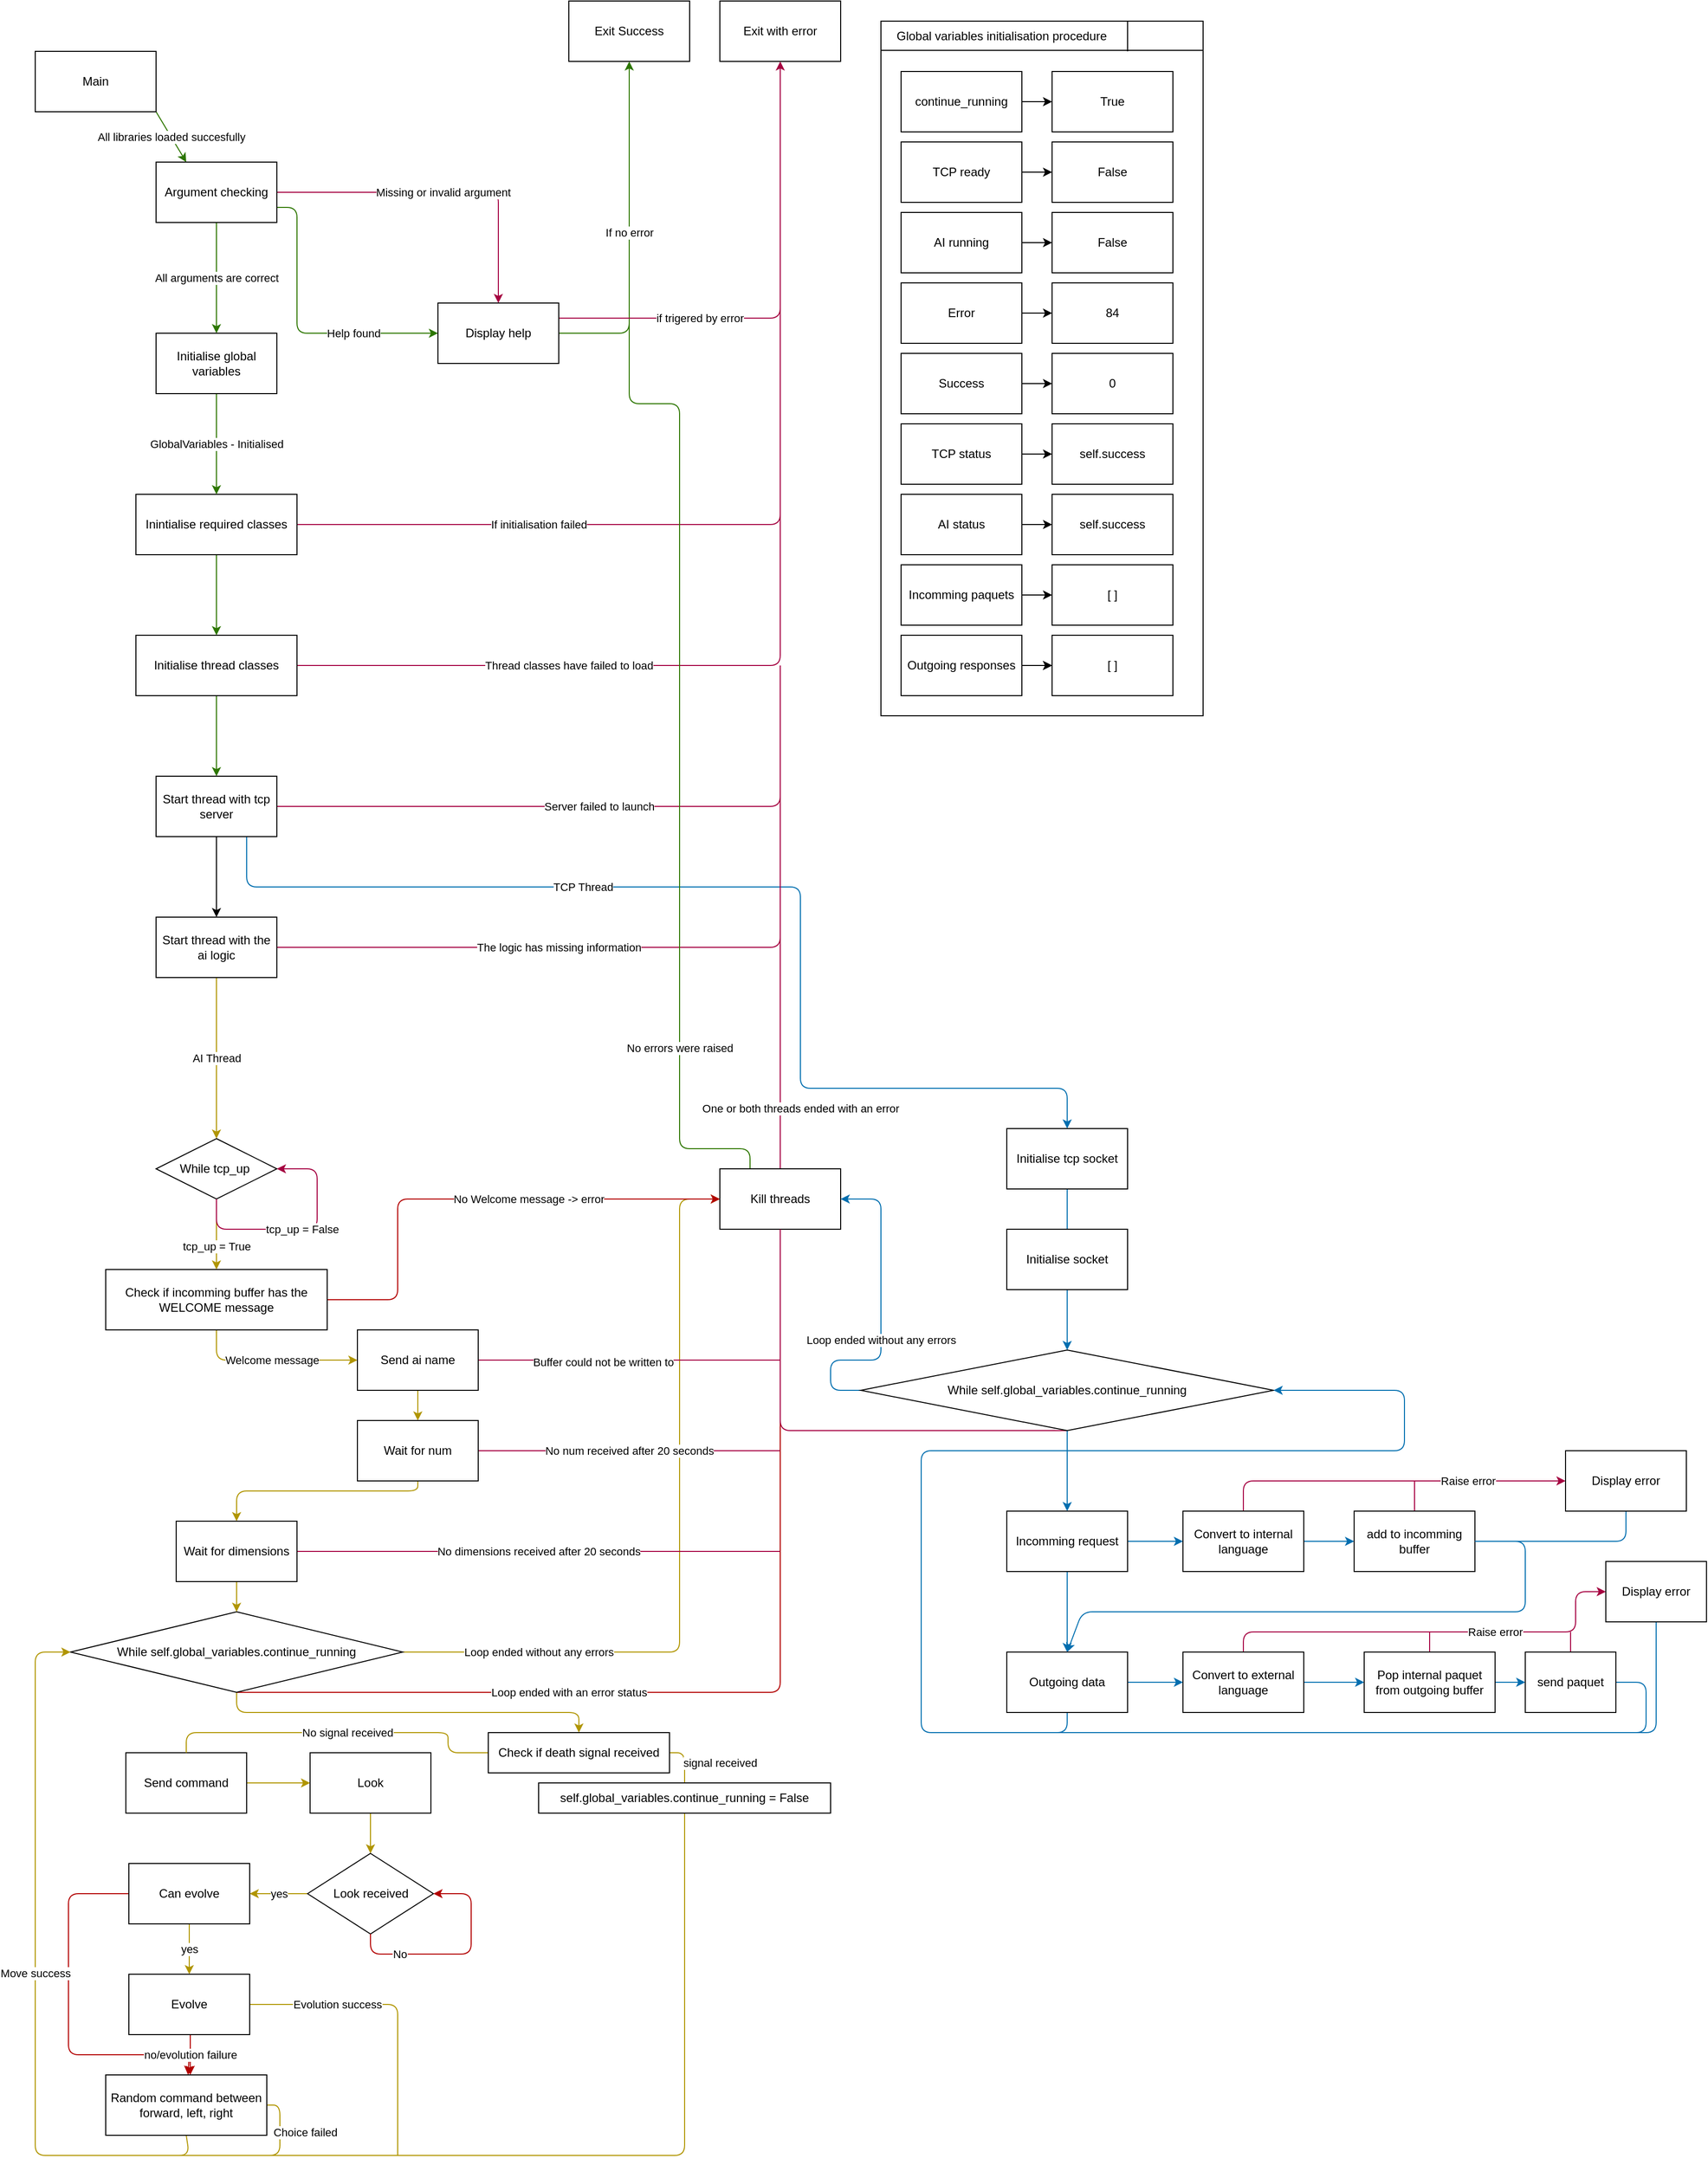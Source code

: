 <mxfile>
    <diagram id="wAU1tIh8uehZKKN8XulE" name="Page-1">
        <mxGraphModel dx="1060" dy="773" grid="1" gridSize="10" guides="1" tooltips="1" connect="1" arrows="1" fold="1" page="1" pageScale="1" pageWidth="850" pageHeight="1100" background="#FFFFFF" math="0" shadow="0">
            <root>
                <mxCell id="0"/>
                <mxCell id="1" parent="0"/>
                <mxCell id="429" value="All libraries loaded succesfully" style="edgeStyle=none;html=1;exitX=1;exitY=1;exitDx=0;exitDy=0;entryX=0.25;entryY=0;entryDx=0;entryDy=0;fillColor=#60a917;strokeColor=#2D7600;" parent="1" source="423" target="424" edge="1">
                    <mxGeometry relative="1" as="geometry"/>
                </mxCell>
                <mxCell id="423" value="Main" style="whiteSpace=wrap;html=1;" parent="1" vertex="1">
                    <mxGeometry x="40" y="90" width="120" height="60" as="geometry"/>
                </mxCell>
                <mxCell id="427" value="Missing or invalid argument" style="edgeStyle=none;html=1;entryX=0.5;entryY=0;entryDx=0;entryDy=0;fillColor=#d80073;strokeColor=#A50040;" parent="1" source="424" target="434" edge="1">
                    <mxGeometry relative="1" as="geometry">
                        <Array as="points">
                            <mxPoint x="500" y="230"/>
                        </Array>
                    </mxGeometry>
                </mxCell>
                <mxCell id="430" value="Help found" style="edgeStyle=none;html=1;exitX=1;exitY=0.75;exitDx=0;exitDy=0;entryX=0;entryY=0.5;entryDx=0;entryDy=0;fillColor=#60a917;strokeColor=#2D7600;" parent="1" source="424" target="434" edge="1">
                    <mxGeometry x="0.407" relative="1" as="geometry">
                        <mxPoint x="320" y="280" as="targetPoint"/>
                        <Array as="points">
                            <mxPoint x="300" y="245"/>
                            <mxPoint x="300" y="370"/>
                        </Array>
                        <mxPoint as="offset"/>
                    </mxGeometry>
                </mxCell>
                <mxCell id="440" value="All arguments are correct" style="edgeStyle=none;html=1;fillColor=#60a917;strokeColor=#2D7600;entryX=0.5;entryY=0;entryDx=0;entryDy=0;" parent="1" source="424" target="468" edge="1">
                    <mxGeometry relative="1" as="geometry">
                        <mxPoint x="220" y="440" as="targetPoint"/>
                    </mxGeometry>
                </mxCell>
                <mxCell id="424" value="Argument checking" style="whiteSpace=wrap;html=1;" parent="1" vertex="1">
                    <mxGeometry x="160" y="200" width="120" height="60" as="geometry"/>
                </mxCell>
                <mxCell id="425" value="Exit with error" style="whiteSpace=wrap;html=1;" parent="1" vertex="1">
                    <mxGeometry x="720" y="40" width="120" height="60" as="geometry"/>
                </mxCell>
                <mxCell id="426" value="Exit Success" style="whiteSpace=wrap;html=1;" parent="1" vertex="1">
                    <mxGeometry x="570" y="40" width="120" height="60" as="geometry"/>
                </mxCell>
                <mxCell id="435" value="If no error" style="edgeStyle=none;html=1;entryX=0.5;entryY=1;entryDx=0;entryDy=0;fillColor=#60a917;strokeColor=#2D7600;" parent="1" source="434" target="426" edge="1">
                    <mxGeometry relative="1" as="geometry">
                        <Array as="points">
                            <mxPoint x="630" y="370"/>
                        </Array>
                    </mxGeometry>
                </mxCell>
                <mxCell id="436" value="if trigered by error" style="edgeStyle=none;html=1;exitX=1;exitY=0.25;exitDx=0;exitDy=0;entryX=0.5;entryY=1;entryDx=0;entryDy=0;fillColor=#d80073;strokeColor=#A50040;" parent="1" source="434" target="425" edge="1">
                    <mxGeometry x="-0.41" relative="1" as="geometry">
                        <Array as="points">
                            <mxPoint x="780" y="355"/>
                        </Array>
                        <mxPoint as="offset"/>
                    </mxGeometry>
                </mxCell>
                <mxCell id="434" value="Display help" style="whiteSpace=wrap;html=1;" parent="1" vertex="1">
                    <mxGeometry x="440" y="340" width="120" height="60" as="geometry"/>
                </mxCell>
                <mxCell id="441" value="If initialisation failed" style="edgeStyle=none;html=1;exitX=1;exitY=0.5;exitDx=0;exitDy=0;fillColor=#d80073;strokeColor=#A50040;endArrow=none;endFill=0;" parent="1" source="439" edge="1">
                    <mxGeometry x="-0.324" relative="1" as="geometry">
                        <mxPoint x="780" y="330" as="targetPoint"/>
                        <Array as="points">
                            <mxPoint x="780" y="560"/>
                        </Array>
                        <mxPoint as="offset"/>
                    </mxGeometry>
                </mxCell>
                <mxCell id="445" value="" style="edgeStyle=none;html=1;endArrow=classic;endFill=1;fillColor=#60a917;strokeColor=#2D7600;" parent="1" source="439" target="444" edge="1">
                    <mxGeometry relative="1" as="geometry"/>
                </mxCell>
                <mxCell id="439" value="Inintialise required classes" style="whiteSpace=wrap;html=1;" parent="1" vertex="1">
                    <mxGeometry x="140" y="530" width="160" height="60" as="geometry"/>
                </mxCell>
                <mxCell id="447" value="" style="edgeStyle=none;html=1;endArrow=classic;endFill=1;fillColor=#60a917;strokeColor=#2D7600;" parent="1" source="444" target="446" edge="1">
                    <mxGeometry relative="1" as="geometry"/>
                </mxCell>
                <mxCell id="451" value="Thread classes have failed to load" style="edgeStyle=none;html=1;exitX=1;exitY=0.5;exitDx=0;exitDy=0;endArrow=none;endFill=0;fillColor=#d80073;strokeColor=#A50040;" parent="1" source="444" edge="1">
                    <mxGeometry x="-0.169" relative="1" as="geometry">
                        <mxPoint x="780" y="530" as="targetPoint"/>
                        <Array as="points">
                            <mxPoint x="780" y="700"/>
                        </Array>
                        <mxPoint as="offset"/>
                    </mxGeometry>
                </mxCell>
                <mxCell id="444" value="Initialise thread classes" style="whiteSpace=wrap;html=1;" parent="1" vertex="1">
                    <mxGeometry x="140" y="670" width="160" height="60" as="geometry"/>
                </mxCell>
                <mxCell id="453" value="Server failed to launch" style="edgeStyle=none;html=1;exitX=1;exitY=0.5;exitDx=0;exitDy=0;endArrow=none;endFill=0;fillColor=#d80073;strokeColor=#A50040;" parent="1" source="446" edge="1">
                    <mxGeometry relative="1" as="geometry">
                        <mxPoint x="780" y="700" as="targetPoint"/>
                        <Array as="points">
                            <mxPoint x="780" y="840"/>
                        </Array>
                    </mxGeometry>
                </mxCell>
                <mxCell id="459" value="TCP Thread" style="edgeStyle=none;html=1;exitX=0.75;exitY=1;exitDx=0;exitDy=0;endArrow=classic;endFill=1;fillColor=#1ba1e2;strokeColor=#006EAF;" parent="1" source="446" target="461" edge="1">
                    <mxGeometry x="-0.306" relative="1" as="geometry">
                        <mxPoint x="440" y="1160" as="targetPoint"/>
                        <Array as="points">
                            <mxPoint x="250" y="920"/>
                            <mxPoint x="440" y="920"/>
                            <mxPoint x="800" y="920"/>
                            <mxPoint x="800" y="1120"/>
                            <mxPoint x="1065" y="1120"/>
                        </Array>
                        <mxPoint as="offset"/>
                    </mxGeometry>
                </mxCell>
                <mxCell id="462" style="edgeStyle=none;html=1;exitX=0.5;exitY=1;exitDx=0;exitDy=0;entryX=0.5;entryY=0;entryDx=0;entryDy=0;strokeColor=#000000;endArrow=classic;endFill=1;fontColor=#000000;labelBackgroundColor=#050505;" parent="1" source="446" target="449" edge="1">
                    <mxGeometry relative="1" as="geometry"/>
                </mxCell>
                <mxCell id="446" value="Start thread with tcp server" style="whiteSpace=wrap;html=1;" parent="1" vertex="1">
                    <mxGeometry x="160" y="810" width="120" height="60" as="geometry"/>
                </mxCell>
                <mxCell id="455" value="The logic has missing information" style="edgeStyle=none;html=1;exitX=1;exitY=0.5;exitDx=0;exitDy=0;endArrow=none;endFill=0;fillColor=#d80073;strokeColor=#A50040;" parent="1" source="449" edge="1">
                    <mxGeometry x="-0.139" relative="1" as="geometry">
                        <mxPoint x="780" y="830" as="targetPoint"/>
                        <Array as="points">
                            <mxPoint x="780" y="980"/>
                        </Array>
                        <mxPoint as="offset"/>
                    </mxGeometry>
                </mxCell>
                <mxCell id="460" value="AI Thread" style="edgeStyle=none;html=1;exitX=0.5;exitY=1;exitDx=0;exitDy=0;endArrow=classic;endFill=1;fillColor=#e3c800;strokeColor=#B09500;" parent="1" source="449" target="463" edge="1">
                    <mxGeometry relative="1" as="geometry">
                        <mxPoint x="220" y="1160" as="targetPoint"/>
                    </mxGeometry>
                </mxCell>
                <mxCell id="449" value="Start thread with the ai logic" style="whiteSpace=wrap;html=1;" parent="1" vertex="1">
                    <mxGeometry x="160" y="950" width="120" height="60" as="geometry"/>
                </mxCell>
                <mxCell id="480" style="edgeStyle=none;html=1;exitX=0.5;exitY=1;exitDx=0;exitDy=0;strokeColor=#006EAF;endArrow=none;endFill=0;fillColor=#1ba1e2;" parent="1" source="461" target="481" edge="1">
                    <mxGeometry relative="1" as="geometry"/>
                </mxCell>
                <mxCell id="461" value="Initialise tcp socket" style="whiteSpace=wrap;html=1;" parent="1" vertex="1">
                    <mxGeometry x="1005" y="1160" width="120" height="60" as="geometry"/>
                </mxCell>
                <mxCell id="465" value="tcp_up = True" style="edgeStyle=none;html=1;exitX=0.5;exitY=1;exitDx=0;exitDy=0;strokeColor=#B09500;endArrow=classic;endFill=1;fillColor=#e3c800;entryX=0.5;entryY=0;entryDx=0;entryDy=0;" parent="1" source="463" target="575" edge="1">
                    <mxGeometry x="0.333" relative="1" as="geometry">
                        <mxPoint x="220" y="1300" as="targetPoint"/>
                        <mxPoint as="offset"/>
                    </mxGeometry>
                </mxCell>
                <mxCell id="463" value="While tcp_up&amp;nbsp;" style="rhombus;whiteSpace=wrap;html=1;fontFamily=Helvetica;fontSize=12;fontColor=default;align=center;strokeColor=default;fillColor=default;" parent="1" vertex="1">
                    <mxGeometry x="160" y="1170" width="120" height="60" as="geometry"/>
                </mxCell>
                <mxCell id="466" value="tcp_up = False" style="edgeStyle=none;html=1;exitX=0.5;exitY=1;exitDx=0;exitDy=0;entryX=1;entryY=0.5;entryDx=0;entryDy=0;strokeColor=#A50040;endArrow=classic;endFill=1;fillColor=#d80073;" parent="1" source="463" target="463" edge="1">
                    <mxGeometry relative="1" as="geometry">
                        <Array as="points">
                            <mxPoint x="220" y="1260"/>
                            <mxPoint x="320" y="1260"/>
                            <mxPoint x="320" y="1200"/>
                        </Array>
                    </mxGeometry>
                </mxCell>
                <mxCell id="473" style="edgeStyle=none;html=1;exitX=0.5;exitY=1;exitDx=0;exitDy=0;strokeColor=#B09500;endArrow=classic;endFill=1;fillColor=#e3c800;entryX=0.5;entryY=0;entryDx=0;entryDy=0;" parent="1" source="467" edge="1" target="616">
                    <mxGeometry relative="1" as="geometry">
                        <mxPoint x="590" y="1790" as="targetPoint"/>
                        <Array as="points">
                            <mxPoint x="240" y="1740"/>
                            <mxPoint x="580" y="1740"/>
                        </Array>
                    </mxGeometry>
                </mxCell>
                <mxCell id="474" style="edgeStyle=none;html=1;exitX=0.5;exitY=1;exitDx=0;exitDy=0;strokeColor=#B20000;endArrow=none;endFill=0;fillColor=#e51400;entryX=0.5;entryY=1;entryDx=0;entryDy=0;" parent="1" source="467" target="477" edge="1">
                    <mxGeometry relative="1" as="geometry">
                        <mxPoint x="780" y="1270" as="targetPoint"/>
                        <Array as="points">
                            <mxPoint x="780" y="1720"/>
                        </Array>
                    </mxGeometry>
                </mxCell>
                <mxCell id="485" value="Loop ended without any errors" style="edgeStyle=none;html=1;exitX=1;exitY=0.5;exitDx=0;exitDy=0;entryX=0;entryY=0.5;entryDx=0;entryDy=0;fillColor=#e3c800;strokeColor=#B09500;" edge="1" parent="1" source="467" target="477">
                    <mxGeometry x="-0.647" relative="1" as="geometry">
                        <Array as="points">
                            <mxPoint x="680" y="1680"/>
                            <mxPoint x="680" y="1230"/>
                        </Array>
                        <mxPoint as="offset"/>
                    </mxGeometry>
                </mxCell>
                <mxCell id="467" value="While self.global_variables.continue_running" style="rhombus;whiteSpace=wrap;html=1;fontFamily=Helvetica;fontSize=12;fontColor=default;align=center;strokeColor=default;fillColor=default;" parent="1" vertex="1">
                    <mxGeometry x="75" y="1640" width="330" height="80" as="geometry"/>
                </mxCell>
                <mxCell id="469" value="GlobalVariables - Initialised" style="edgeStyle=none;html=1;exitX=0.5;exitY=1;exitDx=0;exitDy=0;entryX=0.5;entryY=0;entryDx=0;entryDy=0;strokeColor=#2D7600;endArrow=classic;endFill=1;fillColor=#60a917;" parent="1" source="468" target="439" edge="1">
                    <mxGeometry relative="1" as="geometry"/>
                </mxCell>
                <mxCell id="468" value="Initialise global variables" style="whiteSpace=wrap;html=1;" parent="1" vertex="1">
                    <mxGeometry x="160" y="370" width="120" height="60" as="geometry"/>
                </mxCell>
                <mxCell id="478" value="One or both threads ended with an error" style="edgeStyle=none;html=1;exitX=0.5;exitY=0;exitDx=0;exitDy=0;strokeColor=#A50040;endArrow=none;endFill=0;fillColor=#d80073;" parent="1" source="477" edge="1">
                    <mxGeometry x="-0.478" y="-20" relative="1" as="geometry">
                        <mxPoint x="780" y="970" as="targetPoint"/>
                        <mxPoint as="offset"/>
                    </mxGeometry>
                </mxCell>
                <mxCell id="487" value="No errors were raised" style="edgeStyle=none;html=1;exitX=0.25;exitY=0;exitDx=0;exitDy=0;endArrow=none;endFill=0;fillColor=#60a917;strokeColor=#2D7600;" edge="1" parent="1" source="477">
                    <mxGeometry x="-0.604" relative="1" as="geometry">
                        <mxPoint x="630" y="360" as="targetPoint"/>
                        <Array as="points">
                            <mxPoint x="750" y="1180"/>
                            <mxPoint x="680" y="1180"/>
                            <mxPoint x="680" y="440"/>
                            <mxPoint x="630" y="440"/>
                        </Array>
                        <mxPoint as="offset"/>
                    </mxGeometry>
                </mxCell>
                <mxCell id="477" value="Kill threads" style="whiteSpace=wrap;html=1;rounded=0;" parent="1" vertex="1">
                    <mxGeometry x="720" y="1200" width="120" height="60" as="geometry"/>
                </mxCell>
                <mxCell id="483" value="" style="edgeStyle=none;html=1;strokeColor=#FFFFFF;endArrow=none;endFill=0;" parent="1" source="479" target="481" edge="1">
                    <mxGeometry relative="1" as="geometry"/>
                </mxCell>
                <mxCell id="484" value="Loop ended with an error status" style="edgeStyle=none;html=1;exitX=0.5;exitY=1;exitDx=0;exitDy=0;strokeColor=#A50040;endArrow=none;endFill=0;fillColor=#d80073;" parent="1" source="479" edge="1">
                    <mxGeometry x="0.175" y="334" relative="1" as="geometry">
                        <mxPoint x="780" y="1260" as="targetPoint"/>
                        <Array as="points">
                            <mxPoint x="780" y="1460"/>
                        </Array>
                        <mxPoint x="124" y="260" as="offset"/>
                    </mxGeometry>
                </mxCell>
                <mxCell id="486" value="Loop ended without any errors" style="edgeStyle=none;html=1;exitX=0;exitY=0.5;exitDx=0;exitDy=0;entryX=1;entryY=0.5;entryDx=0;entryDy=0;fillColor=#1ba1e2;strokeColor=#006EAF;" edge="1" parent="1" source="479" target="477">
                    <mxGeometry x="-0.161" relative="1" as="geometry">
                        <Array as="points">
                            <mxPoint x="830" y="1420"/>
                            <mxPoint x="830" y="1390"/>
                            <mxPoint x="880" y="1390"/>
                            <mxPoint x="880" y="1230"/>
                        </Array>
                        <mxPoint as="offset"/>
                    </mxGeometry>
                </mxCell>
                <mxCell id="488" style="edgeStyle=none;html=1;exitX=0.5;exitY=1;exitDx=0;exitDy=0;endArrow=classic;endFill=1;entryX=0.5;entryY=0;entryDx=0;entryDy=0;fillColor=#1ba1e2;strokeColor=#006EAF;" edge="1" parent="1" source="479" target="534">
                    <mxGeometry relative="1" as="geometry">
                        <mxPoint x="1065" y="1590" as="targetPoint"/>
                    </mxGeometry>
                </mxCell>
                <mxCell id="479" value="While self.global_variables.continue_running" style="rhombus;whiteSpace=wrap;html=1;rounded=0;" parent="1" vertex="1">
                    <mxGeometry x="860" y="1380" width="410" height="80" as="geometry"/>
                </mxCell>
                <mxCell id="538" value="" style="edgeStyle=none;html=1;endArrow=classic;endFill=1;fillColor=#1ba1e2;strokeColor=#006EAF;" edge="1" parent="1" source="481" target="479">
                    <mxGeometry relative="1" as="geometry"/>
                </mxCell>
                <mxCell id="481" value="Initialise socket" style="rounded=0;whiteSpace=wrap;html=1;" parent="1" vertex="1">
                    <mxGeometry x="1005" y="1260" width="120" height="60" as="geometry"/>
                </mxCell>
                <mxCell id="489" value="" style="shape=table;startSize=0;container=1;collapsible=0;childLayout=tableLayout;" vertex="1" parent="1">
                    <mxGeometry x="880" y="60" width="320" height="690" as="geometry"/>
                </mxCell>
                <mxCell id="490" value="" style="shape=tableRow;horizontal=0;startSize=0;swimlaneHead=0;swimlaneBody=0;top=0;left=0;bottom=0;right=0;collapsible=0;dropTarget=0;fillColor=none;points=[[0,0.5],[1,0.5]];portConstraint=eastwest;" vertex="1" parent="489">
                    <mxGeometry width="320" height="690" as="geometry"/>
                </mxCell>
                <mxCell id="491" value="" style="shape=partialRectangle;html=1;whiteSpace=wrap;connectable=0;overflow=hidden;fillColor=none;top=0;left=0;bottom=0;right=0;pointerEvents=1;" vertex="1" parent="490">
                    <mxGeometry width="320" height="690" as="geometry">
                        <mxRectangle width="320" height="690" as="alternateBounds"/>
                    </mxGeometry>
                </mxCell>
                <mxCell id="492" value="Global variables initialisation procedure" style="text;align=center;html=1;verticalAlign=middle;whiteSpace=wrap;rounded=0;" vertex="1" parent="1">
                    <mxGeometry x="880" y="60" width="240" height="30" as="geometry"/>
                </mxCell>
                <mxCell id="495" value="" style="verticalLabelPosition=bottom;shadow=0;dashed=0;align=center;html=1;verticalAlign=top;strokeWidth=1;shape=mxgraph.mockup.markup.line;" vertex="1" parent="1">
                    <mxGeometry x="880" y="79" width="320" height="20" as="geometry"/>
                </mxCell>
                <mxCell id="496" value="" style="line;strokeWidth=1;direction=south;html=1;" vertex="1" parent="1">
                    <mxGeometry x="1120" y="60" width="10" height="30" as="geometry"/>
                </mxCell>
                <mxCell id="501" value="" style="edgeStyle=none;html=1;endArrow=classic;endFill=1;" edge="1" parent="1" source="497" target="500">
                    <mxGeometry relative="1" as="geometry"/>
                </mxCell>
                <mxCell id="497" value="continue_running" style="whiteSpace=wrap;html=1;" vertex="1" parent="1">
                    <mxGeometry x="900" y="110" width="120" height="60" as="geometry"/>
                </mxCell>
                <mxCell id="500" value="True" style="whiteSpace=wrap;html=1;" vertex="1" parent="1">
                    <mxGeometry x="1050" y="110" width="120" height="60" as="geometry"/>
                </mxCell>
                <mxCell id="504" value="" style="edgeStyle=none;html=1;endArrow=classic;endFill=1;" edge="1" parent="1" source="502" target="503">
                    <mxGeometry relative="1" as="geometry"/>
                </mxCell>
                <mxCell id="502" value="TCP ready" style="whiteSpace=wrap;html=1;" vertex="1" parent="1">
                    <mxGeometry x="900" y="180" width="120" height="60" as="geometry"/>
                </mxCell>
                <mxCell id="503" value="False" style="whiteSpace=wrap;html=1;" vertex="1" parent="1">
                    <mxGeometry x="1050" y="180" width="120" height="60" as="geometry"/>
                </mxCell>
                <mxCell id="507" value="" style="edgeStyle=none;html=1;endArrow=classic;endFill=1;" edge="1" parent="1" source="505" target="506">
                    <mxGeometry relative="1" as="geometry"/>
                </mxCell>
                <mxCell id="505" value="AI running" style="whiteSpace=wrap;html=1;" vertex="1" parent="1">
                    <mxGeometry x="900" y="250" width="120" height="60" as="geometry"/>
                </mxCell>
                <mxCell id="506" value="False" style="whiteSpace=wrap;html=1;" vertex="1" parent="1">
                    <mxGeometry x="1050" y="250" width="120" height="60" as="geometry"/>
                </mxCell>
                <mxCell id="510" value="" style="edgeStyle=none;html=1;endArrow=classic;endFill=1;" edge="1" parent="1" source="508" target="509">
                    <mxGeometry relative="1" as="geometry"/>
                </mxCell>
                <mxCell id="508" value="Error" style="whiteSpace=wrap;html=1;" vertex="1" parent="1">
                    <mxGeometry x="900" y="320" width="120" height="60" as="geometry"/>
                </mxCell>
                <mxCell id="509" value="84" style="whiteSpace=wrap;html=1;" vertex="1" parent="1">
                    <mxGeometry x="1050" y="320" width="120" height="60" as="geometry"/>
                </mxCell>
                <mxCell id="517" value="" style="edgeStyle=none;html=1;endArrow=classic;endFill=1;" edge="1" parent="1" source="511" target="512">
                    <mxGeometry relative="1" as="geometry"/>
                </mxCell>
                <mxCell id="511" value="Success" style="whiteSpace=wrap;html=1;" vertex="1" parent="1">
                    <mxGeometry x="900" y="390" width="120" height="60" as="geometry"/>
                </mxCell>
                <mxCell id="512" value="0" style="whiteSpace=wrap;html=1;" vertex="1" parent="1">
                    <mxGeometry x="1050" y="390" width="120" height="60" as="geometry"/>
                </mxCell>
                <mxCell id="518" value="" style="edgeStyle=none;html=1;endArrow=classic;endFill=1;" edge="1" parent="1" source="513" target="514">
                    <mxGeometry relative="1" as="geometry"/>
                </mxCell>
                <mxCell id="513" value="TCP status" style="whiteSpace=wrap;html=1;" vertex="1" parent="1">
                    <mxGeometry x="900" y="460" width="120" height="60" as="geometry"/>
                </mxCell>
                <mxCell id="514" value="self.success" style="whiteSpace=wrap;html=1;strokeColor=#199898;" vertex="1" parent="1">
                    <mxGeometry x="1050" y="460" width="120" height="60" as="geometry"/>
                </mxCell>
                <mxCell id="519" value="" style="edgeStyle=none;html=1;endArrow=classic;endFill=1;" edge="1" parent="1" source="515" target="516">
                    <mxGeometry relative="1" as="geometry"/>
                </mxCell>
                <mxCell id="515" value="AI status" style="whiteSpace=wrap;html=1;strokeColor=#199898;" vertex="1" parent="1">
                    <mxGeometry x="900" y="530" width="120" height="60" as="geometry"/>
                </mxCell>
                <mxCell id="516" value="self.success" style="whiteSpace=wrap;html=1;strokeColor=#199898;" vertex="1" parent="1">
                    <mxGeometry x="1050" y="530" width="120" height="60" as="geometry"/>
                </mxCell>
                <mxCell id="524" value="" style="edgeStyle=none;html=1;endArrow=classic;endFill=1;" edge="1" parent="1" source="520" target="521">
                    <mxGeometry relative="1" as="geometry"/>
                </mxCell>
                <mxCell id="520" value="Incomming paquets" style="whiteSpace=wrap;html=1;strokeColor=#199898;" vertex="1" parent="1">
                    <mxGeometry x="900" y="600" width="120" height="60" as="geometry"/>
                </mxCell>
                <mxCell id="521" value="[ ]" style="whiteSpace=wrap;html=1;strokeColor=#199898;" vertex="1" parent="1">
                    <mxGeometry x="1050" y="600" width="120" height="60" as="geometry"/>
                </mxCell>
                <mxCell id="525" value="" style="edgeStyle=none;html=1;endArrow=classic;endFill=1;" edge="1" parent="1" source="522" target="523">
                    <mxGeometry relative="1" as="geometry"/>
                </mxCell>
                <mxCell id="522" value="Outgoing responses" style="whiteSpace=wrap;html=1;strokeColor=#199898;" vertex="1" parent="1">
                    <mxGeometry x="900" y="670" width="120" height="60" as="geometry"/>
                </mxCell>
                <mxCell id="523" value="[ ]" style="whiteSpace=wrap;html=1;strokeColor=#199898;" vertex="1" parent="1">
                    <mxGeometry x="1050" y="670" width="120" height="60" as="geometry"/>
                </mxCell>
                <mxCell id="526" value="" style="edgeStyle=none;html=1;endArrow=classic;endFill=1;" edge="1" source="527" target="528" parent="1">
                    <mxGeometry relative="1" as="geometry"/>
                </mxCell>
                <mxCell id="527" value="Outgoing responses" style="whiteSpace=wrap;html=1;" vertex="1" parent="1">
                    <mxGeometry x="900" y="670" width="120" height="60" as="geometry"/>
                </mxCell>
                <mxCell id="528" value="[ ]" style="whiteSpace=wrap;html=1;" vertex="1" parent="1">
                    <mxGeometry x="1050" y="670" width="120" height="60" as="geometry"/>
                </mxCell>
                <mxCell id="529" value="[ ]" style="whiteSpace=wrap;html=1;" vertex="1" parent="1">
                    <mxGeometry x="1050" y="600" width="120" height="60" as="geometry"/>
                </mxCell>
                <mxCell id="530" value="Incomming paquets" style="whiteSpace=wrap;html=1;" vertex="1" parent="1">
                    <mxGeometry x="900" y="600" width="120" height="60" as="geometry"/>
                </mxCell>
                <mxCell id="531" value="AI status" style="whiteSpace=wrap;html=1;" vertex="1" parent="1">
                    <mxGeometry x="900" y="530" width="120" height="60" as="geometry"/>
                </mxCell>
                <mxCell id="532" value="self.success" style="whiteSpace=wrap;html=1;" vertex="1" parent="1">
                    <mxGeometry x="1050" y="530" width="120" height="60" as="geometry"/>
                </mxCell>
                <mxCell id="533" value="self.success" style="whiteSpace=wrap;html=1;" vertex="1" parent="1">
                    <mxGeometry x="1050" y="460" width="120" height="60" as="geometry"/>
                </mxCell>
                <mxCell id="536" value="" style="edgeStyle=none;html=1;endArrow=classic;endFill=1;fillColor=#1ba1e2;strokeColor=#006EAF;" edge="1" parent="1" source="534" target="535">
                    <mxGeometry relative="1" as="geometry"/>
                </mxCell>
                <mxCell id="541" value="" style="edgeStyle=none;html=1;endArrow=classic;endFill=1;fillColor=#1ba1e2;strokeColor=#006EAF;" edge="1" parent="1" source="534" target="540">
                    <mxGeometry relative="1" as="geometry"/>
                </mxCell>
                <mxCell id="534" value="Incomming request" style="whiteSpace=wrap;html=1;strokeColor=#050505;" vertex="1" parent="1">
                    <mxGeometry x="1005" y="1540" width="120" height="60" as="geometry"/>
                </mxCell>
                <mxCell id="537" style="edgeStyle=none;html=1;exitX=0.5;exitY=1;exitDx=0;exitDy=0;entryX=1;entryY=0.5;entryDx=0;entryDy=0;endArrow=classic;endFill=1;fillColor=#1ba1e2;strokeColor=#006EAF;" edge="1" parent="1" source="535" target="479">
                    <mxGeometry relative="1" as="geometry">
                        <Array as="points">
                            <mxPoint x="1065" y="1760"/>
                            <mxPoint x="920" y="1760"/>
                            <mxPoint x="920" y="1480"/>
                            <mxPoint x="1400" y="1480"/>
                            <mxPoint x="1400" y="1420"/>
                        </Array>
                    </mxGeometry>
                </mxCell>
                <mxCell id="543" value="" style="edgeStyle=none;html=1;endArrow=classic;endFill=1;fillColor=#1ba1e2;strokeColor=#006EAF;" edge="1" parent="1" source="535" target="542">
                    <mxGeometry relative="1" as="geometry"/>
                </mxCell>
                <mxCell id="535" value="Outgoing data" style="whiteSpace=wrap;html=1;strokeColor=#050505;" vertex="1" parent="1">
                    <mxGeometry x="1005" y="1680" width="120" height="60" as="geometry"/>
                </mxCell>
                <mxCell id="545" value="" style="edgeStyle=none;html=1;endArrow=classic;endFill=1;fillColor=#1ba1e2;strokeColor=#006EAF;" edge="1" parent="1" source="540" target="544">
                    <mxGeometry relative="1" as="geometry"/>
                </mxCell>
                <mxCell id="560" style="edgeStyle=none;html=1;exitX=0.5;exitY=0;exitDx=0;exitDy=0;endArrow=classic;endFill=1;fillColor=#d80073;strokeColor=#A50040;" edge="1" parent="1" source="540">
                    <mxGeometry relative="1" as="geometry">
                        <mxPoint x="1560" y="1510" as="targetPoint"/>
                        <Array as="points">
                            <mxPoint x="1240" y="1510"/>
                        </Array>
                    </mxGeometry>
                </mxCell>
                <mxCell id="562" value="Raise error" style="edgeLabel;html=1;align=center;verticalAlign=middle;resizable=0;points=[];" vertex="1" connectable="0" parent="560">
                    <mxGeometry x="0.446" relative="1" as="geometry">
                        <mxPoint as="offset"/>
                    </mxGeometry>
                </mxCell>
                <mxCell id="540" value="Convert to internal language" style="whiteSpace=wrap;html=1;strokeColor=#050505;" vertex="1" parent="1">
                    <mxGeometry x="1180" y="1540" width="120" height="60" as="geometry"/>
                </mxCell>
                <mxCell id="547" value="" style="edgeStyle=none;html=1;endArrow=classic;endFill=1;fillColor=#1ba1e2;strokeColor=#006EAF;" edge="1" parent="1" source="542" target="546">
                    <mxGeometry relative="1" as="geometry"/>
                </mxCell>
                <mxCell id="565" value="Raise error" style="edgeStyle=none;html=1;exitX=0.5;exitY=0;exitDx=0;exitDy=0;endArrow=classic;endFill=1;entryX=0;entryY=0.5;entryDx=0;entryDy=0;fillColor=#d80073;strokeColor=#A50040;" edge="1" parent="1" source="542" target="566">
                    <mxGeometry x="0.286" relative="1" as="geometry">
                        <mxPoint x="1560" y="1650" as="targetPoint"/>
                        <Array as="points">
                            <mxPoint x="1240" y="1660"/>
                            <mxPoint x="1570" y="1660"/>
                            <mxPoint x="1570" y="1620"/>
                        </Array>
                        <mxPoint as="offset"/>
                    </mxGeometry>
                </mxCell>
                <mxCell id="542" value="Convert to external language" style="whiteSpace=wrap;html=1;strokeColor=#050505;" vertex="1" parent="1">
                    <mxGeometry x="1180" y="1680" width="120" height="60" as="geometry"/>
                </mxCell>
                <mxCell id="561" style="edgeStyle=none;html=1;exitX=0.5;exitY=0;exitDx=0;exitDy=0;endArrow=none;endFill=0;fillColor=#d80073;strokeColor=#A50040;" edge="1" parent="1" source="544">
                    <mxGeometry relative="1" as="geometry">
                        <mxPoint x="1410" y="1510" as="targetPoint"/>
                    </mxGeometry>
                </mxCell>
                <mxCell id="544" value="add to incomming buffer" style="whiteSpace=wrap;html=1;strokeColor=#050505;" vertex="1" parent="1">
                    <mxGeometry x="1350" y="1540" width="120" height="60" as="geometry"/>
                </mxCell>
                <mxCell id="556" value="" style="edgeStyle=none;html=1;endArrow=classic;endFill=1;fillColor=#1ba1e2;strokeColor=#006EAF;" edge="1" parent="1" source="546" target="555">
                    <mxGeometry relative="1" as="geometry"/>
                </mxCell>
                <mxCell id="567" style="edgeStyle=none;html=1;exitX=0.5;exitY=0;exitDx=0;exitDy=0;endArrow=none;endFill=0;fillColor=#d80073;strokeColor=#A50040;" edge="1" parent="1" source="546">
                    <mxGeometry relative="1" as="geometry">
                        <mxPoint x="1425" y="1660" as="targetPoint"/>
                    </mxGeometry>
                </mxCell>
                <mxCell id="546" value="Pop internal paquet from outgoing buffer" style="whiteSpace=wrap;html=1;strokeColor=#050505;" vertex="1" parent="1">
                    <mxGeometry x="1360" y="1680" width="130" height="60" as="geometry"/>
                </mxCell>
                <mxCell id="550" style="edgeStyle=none;html=1;exitX=1;exitY=0.5;exitDx=0;exitDy=0;entryX=0.5;entryY=0;entryDx=0;entryDy=0;endArrow=classic;endFill=1;fillColor=#1ba1e2;strokeColor=#006EAF;" edge="1" parent="1" source="544" target="535">
                    <mxGeometry relative="1" as="geometry">
                        <mxPoint x="1640" y="1570" as="sourcePoint"/>
                        <Array as="points">
                            <mxPoint x="1520" y="1570"/>
                            <mxPoint x="1520" y="1640"/>
                            <mxPoint x="1080" y="1640"/>
                        </Array>
                    </mxGeometry>
                </mxCell>
                <mxCell id="557" style="edgeStyle=none;html=1;exitX=1;exitY=0.5;exitDx=0;exitDy=0;endArrow=none;endFill=0;fillColor=#1ba1e2;strokeColor=#006EAF;" edge="1" parent="1" source="555">
                    <mxGeometry relative="1" as="geometry">
                        <mxPoint x="1050" y="1760" as="targetPoint"/>
                        <Array as="points">
                            <mxPoint x="1640" y="1710"/>
                            <mxPoint x="1640" y="1760"/>
                        </Array>
                    </mxGeometry>
                </mxCell>
                <mxCell id="568" style="edgeStyle=none;html=1;exitX=0.5;exitY=0;exitDx=0;exitDy=0;endArrow=none;endFill=0;fillColor=#d80073;strokeColor=#A50040;" edge="1" parent="1" source="555">
                    <mxGeometry relative="1" as="geometry">
                        <mxPoint x="1565" y="1660" as="targetPoint"/>
                    </mxGeometry>
                </mxCell>
                <mxCell id="555" value="send paquet" style="whiteSpace=wrap;html=1;strokeColor=#050505;" vertex="1" parent="1">
                    <mxGeometry x="1520" y="1680" width="90" height="60" as="geometry"/>
                </mxCell>
                <mxCell id="564" style="edgeStyle=none;html=1;exitX=0.5;exitY=1;exitDx=0;exitDy=0;endArrow=none;endFill=0;fillColor=#1ba1e2;strokeColor=#006EAF;" edge="1" parent="1" source="563">
                    <mxGeometry relative="1" as="geometry">
                        <mxPoint x="1500" y="1570" as="targetPoint"/>
                        <Array as="points">
                            <mxPoint x="1620" y="1570"/>
                        </Array>
                    </mxGeometry>
                </mxCell>
                <mxCell id="563" value="Display error" style="whiteSpace=wrap;html=1;strokeColor=#050505;" vertex="1" parent="1">
                    <mxGeometry x="1560" y="1480" width="120" height="60" as="geometry"/>
                </mxCell>
                <mxCell id="569" style="edgeStyle=none;html=1;endArrow=none;endFill=0;fillColor=#1ba1e2;strokeColor=#006EAF;" edge="1" parent="1" source="566">
                    <mxGeometry relative="1" as="geometry">
                        <mxPoint x="1610" y="1760" as="targetPoint"/>
                        <mxPoint x="1650" y="1640" as="sourcePoint"/>
                        <Array as="points">
                            <mxPoint x="1650" y="1760"/>
                        </Array>
                    </mxGeometry>
                </mxCell>
                <mxCell id="566" value="Display error" style="whiteSpace=wrap;html=1;strokeColor=#050505;" vertex="1" parent="1">
                    <mxGeometry x="1600" y="1590" width="100" height="60" as="geometry"/>
                </mxCell>
                <mxCell id="573" value="" style="edgeStyle=none;html=1;endArrow=classic;endFill=1;" edge="1" parent="1">
                    <mxGeometry relative="1" as="geometry">
                        <mxPoint x="280" y="1530" as="sourcePoint"/>
                    </mxGeometry>
                </mxCell>
                <mxCell id="579" value="No Welcome message -&amp;gt; error" style="edgeStyle=none;html=1;exitX=1;exitY=0.5;exitDx=0;exitDy=0;entryX=0;entryY=0.5;entryDx=0;entryDy=0;endArrow=classic;endFill=1;fillColor=#e51400;strokeColor=#B20000;" edge="1" parent="1" source="575" target="477">
                    <mxGeometry x="0.225" relative="1" as="geometry">
                        <Array as="points">
                            <mxPoint x="400" y="1330"/>
                            <mxPoint x="400" y="1230"/>
                        </Array>
                        <mxPoint as="offset"/>
                    </mxGeometry>
                </mxCell>
                <mxCell id="580" value="Welcome message" style="edgeStyle=none;html=1;exitX=0.5;exitY=1;exitDx=0;exitDy=0;entryX=0;entryY=0.5;entryDx=0;entryDy=0;endArrow=classic;endFill=1;fillColor=#e3c800;strokeColor=#B09500;" edge="1" parent="1" source="575" target="578">
                    <mxGeometry relative="1" as="geometry">
                        <Array as="points">
                            <mxPoint x="220" y="1390"/>
                        </Array>
                    </mxGeometry>
                </mxCell>
                <mxCell id="575" value="Check if incomming buffer has the WELCOME message" style="whiteSpace=wrap;html=1;strokeColor=#030303;" vertex="1" parent="1">
                    <mxGeometry x="110" y="1300" width="220" height="60" as="geometry"/>
                </mxCell>
                <mxCell id="582" value="" style="edgeStyle=none;html=1;endArrow=classic;endFill=1;fillColor=#e3c800;strokeColor=#B09500;" edge="1" parent="1" source="578" target="581">
                    <mxGeometry relative="1" as="geometry"/>
                </mxCell>
                <mxCell id="590" style="edgeStyle=none;html=1;exitX=1;exitY=0.5;exitDx=0;exitDy=0;endArrow=none;endFill=0;fillColor=#d80073;strokeColor=#A50040;" edge="1" parent="1" source="578">
                    <mxGeometry relative="1" as="geometry">
                        <mxPoint x="780" y="1390" as="targetPoint"/>
                    </mxGeometry>
                </mxCell>
                <mxCell id="591" value="Buffer could not be written to" style="edgeLabel;html=1;align=center;verticalAlign=middle;resizable=0;points=[];" vertex="1" connectable="0" parent="590">
                    <mxGeometry x="-0.173" y="-2" relative="1" as="geometry">
                        <mxPoint as="offset"/>
                    </mxGeometry>
                </mxCell>
                <mxCell id="578" value="Send ai name" style="whiteSpace=wrap;html=1;strokeColor=#030303;" vertex="1" parent="1">
                    <mxGeometry x="360" y="1360" width="120" height="60" as="geometry"/>
                </mxCell>
                <mxCell id="586" style="edgeStyle=none;html=1;exitX=0.5;exitY=1;exitDx=0;exitDy=0;entryX=0.5;entryY=0;entryDx=0;entryDy=0;endArrow=classic;endFill=1;fillColor=#e3c800;strokeColor=#B09500;" edge="1" parent="1" source="581" target="585">
                    <mxGeometry relative="1" as="geometry">
                        <Array as="points">
                            <mxPoint x="420" y="1520"/>
                            <mxPoint x="240" y="1520"/>
                        </Array>
                    </mxGeometry>
                </mxCell>
                <mxCell id="589" value="No num received after 20 seconds" style="edgeStyle=none;html=1;exitX=1;exitY=0.5;exitDx=0;exitDy=0;endArrow=none;endFill=0;fillColor=#d80073;strokeColor=#A50040;" edge="1" parent="1" source="581">
                    <mxGeometry relative="1" as="geometry">
                        <mxPoint x="780" y="1480" as="targetPoint"/>
                    </mxGeometry>
                </mxCell>
                <mxCell id="581" value="Wait for num" style="whiteSpace=wrap;html=1;strokeColor=#030303;" vertex="1" parent="1">
                    <mxGeometry x="360" y="1450" width="120" height="60" as="geometry"/>
                </mxCell>
                <mxCell id="587" style="edgeStyle=none;html=1;exitX=0.5;exitY=1;exitDx=0;exitDy=0;entryX=0.5;entryY=0;entryDx=0;entryDy=0;endArrow=classic;endFill=1;fillColor=#e3c800;strokeColor=#B09500;" edge="1" parent="1" source="585" target="467">
                    <mxGeometry relative="1" as="geometry"/>
                </mxCell>
                <mxCell id="588" value="No dimensions received after 20 seconds" style="edgeStyle=none;html=1;exitX=1;exitY=0.5;exitDx=0;exitDy=0;endArrow=none;endFill=0;fillColor=#d80073;strokeColor=#A50040;" edge="1" parent="1" source="585">
                    <mxGeometry relative="1" as="geometry">
                        <mxPoint x="780" y="1580" as="targetPoint"/>
                    </mxGeometry>
                </mxCell>
                <mxCell id="585" value="Wait for dimensions" style="whiteSpace=wrap;html=1;strokeColor=#030303;" vertex="1" parent="1">
                    <mxGeometry x="180" y="1550" width="120" height="60" as="geometry"/>
                </mxCell>
                <mxCell id="598" value="" style="edgeStyle=none;html=1;endArrow=classic;endFill=1;fillColor=#e3c800;strokeColor=#B09500;" edge="1" parent="1" source="592" target="593">
                    <mxGeometry relative="1" as="geometry"/>
                </mxCell>
                <mxCell id="592" value="Send command" style="whiteSpace=wrap;html=1;strokeColor=#050505;" vertex="1" parent="1">
                    <mxGeometry x="130" y="1780" width="120" height="60" as="geometry"/>
                </mxCell>
                <mxCell id="601" style="edgeStyle=none;html=1;exitX=0.5;exitY=1;exitDx=0;exitDy=0;entryX=0.5;entryY=0;entryDx=0;entryDy=0;endArrow=classic;endFill=1;fillColor=#e3c800;strokeColor=#B09500;" edge="1" parent="1" source="593" target="600">
                    <mxGeometry relative="1" as="geometry"/>
                </mxCell>
                <mxCell id="593" value="Look" style="whiteSpace=wrap;html=1;strokeColor=#050505;" vertex="1" parent="1">
                    <mxGeometry x="313" y="1780" width="120" height="60" as="geometry"/>
                </mxCell>
                <mxCell id="602" value="yes" style="edgeStyle=none;html=1;exitX=0;exitY=0.5;exitDx=0;exitDy=0;endArrow=classic;endFill=1;fillColor=#e3c800;strokeColor=#B09500;entryX=1;entryY=0.5;entryDx=0;entryDy=0;" edge="1" parent="1" source="600" target="604">
                    <mxGeometry relative="1" as="geometry">
                        <mxPoint x="233" y="1920" as="targetPoint"/>
                    </mxGeometry>
                </mxCell>
                <mxCell id="600" value="Look received" style="rhombus;whiteSpace=wrap;html=1;strokeColor=#000000;" vertex="1" parent="1">
                    <mxGeometry x="310.5" y="1880" width="125" height="80" as="geometry"/>
                </mxCell>
                <mxCell id="603" value="No" style="edgeStyle=none;html=1;exitX=0.5;exitY=1;exitDx=0;exitDy=0;entryX=1;entryY=0.5;entryDx=0;entryDy=0;endArrow=classic;endFill=1;fillColor=#e51400;strokeColor=#B20000;" edge="1" parent="1" source="600" target="600">
                    <mxGeometry x="-0.549" relative="1" as="geometry">
                        <Array as="points">
                            <mxPoint x="373" y="1980"/>
                            <mxPoint x="473" y="1980"/>
                            <mxPoint x="473" y="1920"/>
                        </Array>
                        <mxPoint as="offset"/>
                    </mxGeometry>
                </mxCell>
                <mxCell id="605" value="yes" style="edgeStyle=none;html=1;exitX=0.5;exitY=1;exitDx=0;exitDy=0;endArrow=classic;endFill=1;entryX=0.5;entryY=0;entryDx=0;entryDy=0;fillColor=#e3c800;strokeColor=#B09500;" edge="1" parent="1" source="604" target="606">
                    <mxGeometry relative="1" as="geometry">
                        <mxPoint x="193" y="2000" as="targetPoint"/>
                    </mxGeometry>
                </mxCell>
                <mxCell id="607" value="" style="edgeStyle=none;html=1;exitX=0;exitY=0.5;exitDx=0;exitDy=0;endArrow=classic;endFill=1;fillColor=#e51400;strokeColor=#B20000;" edge="1" parent="1" source="604" target="608">
                    <mxGeometry relative="1" as="geometry">
                        <mxPoint x="183" y="2110" as="targetPoint"/>
                        <Array as="points">
                            <mxPoint x="73" y="1920"/>
                            <mxPoint x="73" y="2080"/>
                            <mxPoint x="193" y="2080"/>
                        </Array>
                    </mxGeometry>
                </mxCell>
                <mxCell id="604" value="Can evolve" style="whiteSpace=wrap;html=1;strokeColor=#000000;" vertex="1" parent="1">
                    <mxGeometry x="133" y="1890" width="120" height="60" as="geometry"/>
                </mxCell>
                <mxCell id="609" value="no/evolution failure" style="edgeStyle=none;html=1;exitX=0.5;exitY=1;exitDx=0;exitDy=0;entryX=0.5;entryY=0;entryDx=0;entryDy=0;endArrow=classic;endFill=1;fillColor=#e51400;strokeColor=#B20000;" edge="1" parent="1">
                    <mxGeometry relative="1" as="geometry">
                        <mxPoint x="194" y="2060" as="sourcePoint"/>
                        <mxPoint x="194" y="2100" as="targetPoint"/>
                    </mxGeometry>
                </mxCell>
                <mxCell id="623" value="Evolution success" style="edgeStyle=none;html=1;exitX=1;exitY=0.5;exitDx=0;exitDy=0;endArrow=none;endFill=0;fillColor=#e3c800;strokeColor=#B09500;" edge="1" parent="1" source="606">
                    <mxGeometry x="-0.414" relative="1" as="geometry">
                        <mxPoint x="400" y="2180" as="targetPoint"/>
                        <Array as="points">
                            <mxPoint x="400" y="2030"/>
                        </Array>
                        <mxPoint as="offset"/>
                    </mxGeometry>
                </mxCell>
                <mxCell id="606" value="Evolve" style="whiteSpace=wrap;html=1;strokeColor=#000000;" vertex="1" parent="1">
                    <mxGeometry x="133" y="2000" width="120" height="60" as="geometry"/>
                </mxCell>
                <mxCell id="611" value="Move success" style="edgeStyle=none;html=1;exitX=0.5;exitY=1;exitDx=0;exitDy=0;entryX=0;entryY=0.5;entryDx=0;entryDy=0;endArrow=classic;endFill=1;fillColor=#e3c800;strokeColor=#B09500;" edge="1" parent="1" source="608" target="467">
                    <mxGeometry relative="1" as="geometry">
                        <Array as="points">
                            <mxPoint x="193" y="2180"/>
                            <mxPoint x="40" y="2180"/>
                            <mxPoint x="40" y="1680"/>
                        </Array>
                    </mxGeometry>
                </mxCell>
                <mxCell id="612" style="edgeStyle=none;html=1;exitX=1;exitY=0.5;exitDx=0;exitDy=0;endArrow=none;endFill=0;fillColor=#e3c800;strokeColor=#B09500;" edge="1" parent="1" source="608">
                    <mxGeometry relative="1" as="geometry">
                        <mxPoint x="173" y="2180" as="targetPoint"/>
                        <Array as="points">
                            <mxPoint x="283" y="2130"/>
                            <mxPoint x="283" y="2180"/>
                        </Array>
                    </mxGeometry>
                </mxCell>
                <mxCell id="613" value="Choice failed" style="edgeLabel;html=1;align=center;verticalAlign=middle;resizable=0;points=[];" vertex="1" connectable="0" parent="612">
                    <mxGeometry x="-0.167" y="-4" relative="1" as="geometry">
                        <mxPoint x="34" y="-19" as="offset"/>
                    </mxGeometry>
                </mxCell>
                <mxCell id="608" value="Random command between forward, left, right" style="whiteSpace=wrap;html=1;strokeColor=#000000;" vertex="1" parent="1">
                    <mxGeometry x="110" y="2100" width="160" height="60" as="geometry"/>
                </mxCell>
                <mxCell id="617" value="signal received" style="edgeStyle=none;html=1;exitX=1;exitY=0.5;exitDx=0;exitDy=0;endArrow=none;endFill=0;fillColor=#e3c800;strokeColor=#B09500;entryX=0.5;entryY=0;entryDx=0;entryDy=0;" edge="1" parent="1" source="616" target="618">
                    <mxGeometry x="0.111" y="35" relative="1" as="geometry">
                        <mxPoint x="840" y="1770" as="targetPoint"/>
                        <Array as="points">
                            <mxPoint x="685" y="1780"/>
                        </Array>
                        <mxPoint as="offset"/>
                    </mxGeometry>
                </mxCell>
                <mxCell id="621" style="edgeStyle=none;html=1;exitX=0;exitY=0.5;exitDx=0;exitDy=0;entryX=0.5;entryY=0;entryDx=0;entryDy=0;endArrow=none;endFill=0;fillColor=#e3c800;strokeColor=#B09500;" edge="1" parent="1" source="616" target="592">
                    <mxGeometry relative="1" as="geometry">
                        <Array as="points">
                            <mxPoint x="450" y="1780"/>
                            <mxPoint x="450" y="1760"/>
                            <mxPoint x="190" y="1760"/>
                        </Array>
                    </mxGeometry>
                </mxCell>
                <mxCell id="622" value="No signal received" style="edgeLabel;html=1;align=center;verticalAlign=middle;resizable=0;points=[];" vertex="1" connectable="0" parent="621">
                    <mxGeometry x="-0.082" y="4" relative="1" as="geometry">
                        <mxPoint x="-4" y="-4" as="offset"/>
                    </mxGeometry>
                </mxCell>
                <mxCell id="616" value="Check if death signal received" style="whiteSpace=wrap;html=1;strokeColor=#000000;" vertex="1" parent="1">
                    <mxGeometry x="490" y="1760" width="180" height="40" as="geometry"/>
                </mxCell>
                <mxCell id="620" style="edgeStyle=none;html=1;exitX=0.5;exitY=1;exitDx=0;exitDy=0;endArrow=none;endFill=0;fillColor=#e3c800;strokeColor=#B09500;" edge="1" parent="1" source="618">
                    <mxGeometry relative="1" as="geometry">
                        <mxPoint x="260" y="2180" as="targetPoint"/>
                        <Array as="points">
                            <mxPoint x="685" y="2180"/>
                        </Array>
                    </mxGeometry>
                </mxCell>
                <mxCell id="618" value="self.global_variables.continue_running = False" style="whiteSpace=wrap;html=1;strokeColor=#000000;" vertex="1" parent="1">
                    <mxGeometry x="540" y="1810" width="290" height="30" as="geometry"/>
                </mxCell>
            </root>
        </mxGraphModel>
    </diagram>
</mxfile>
